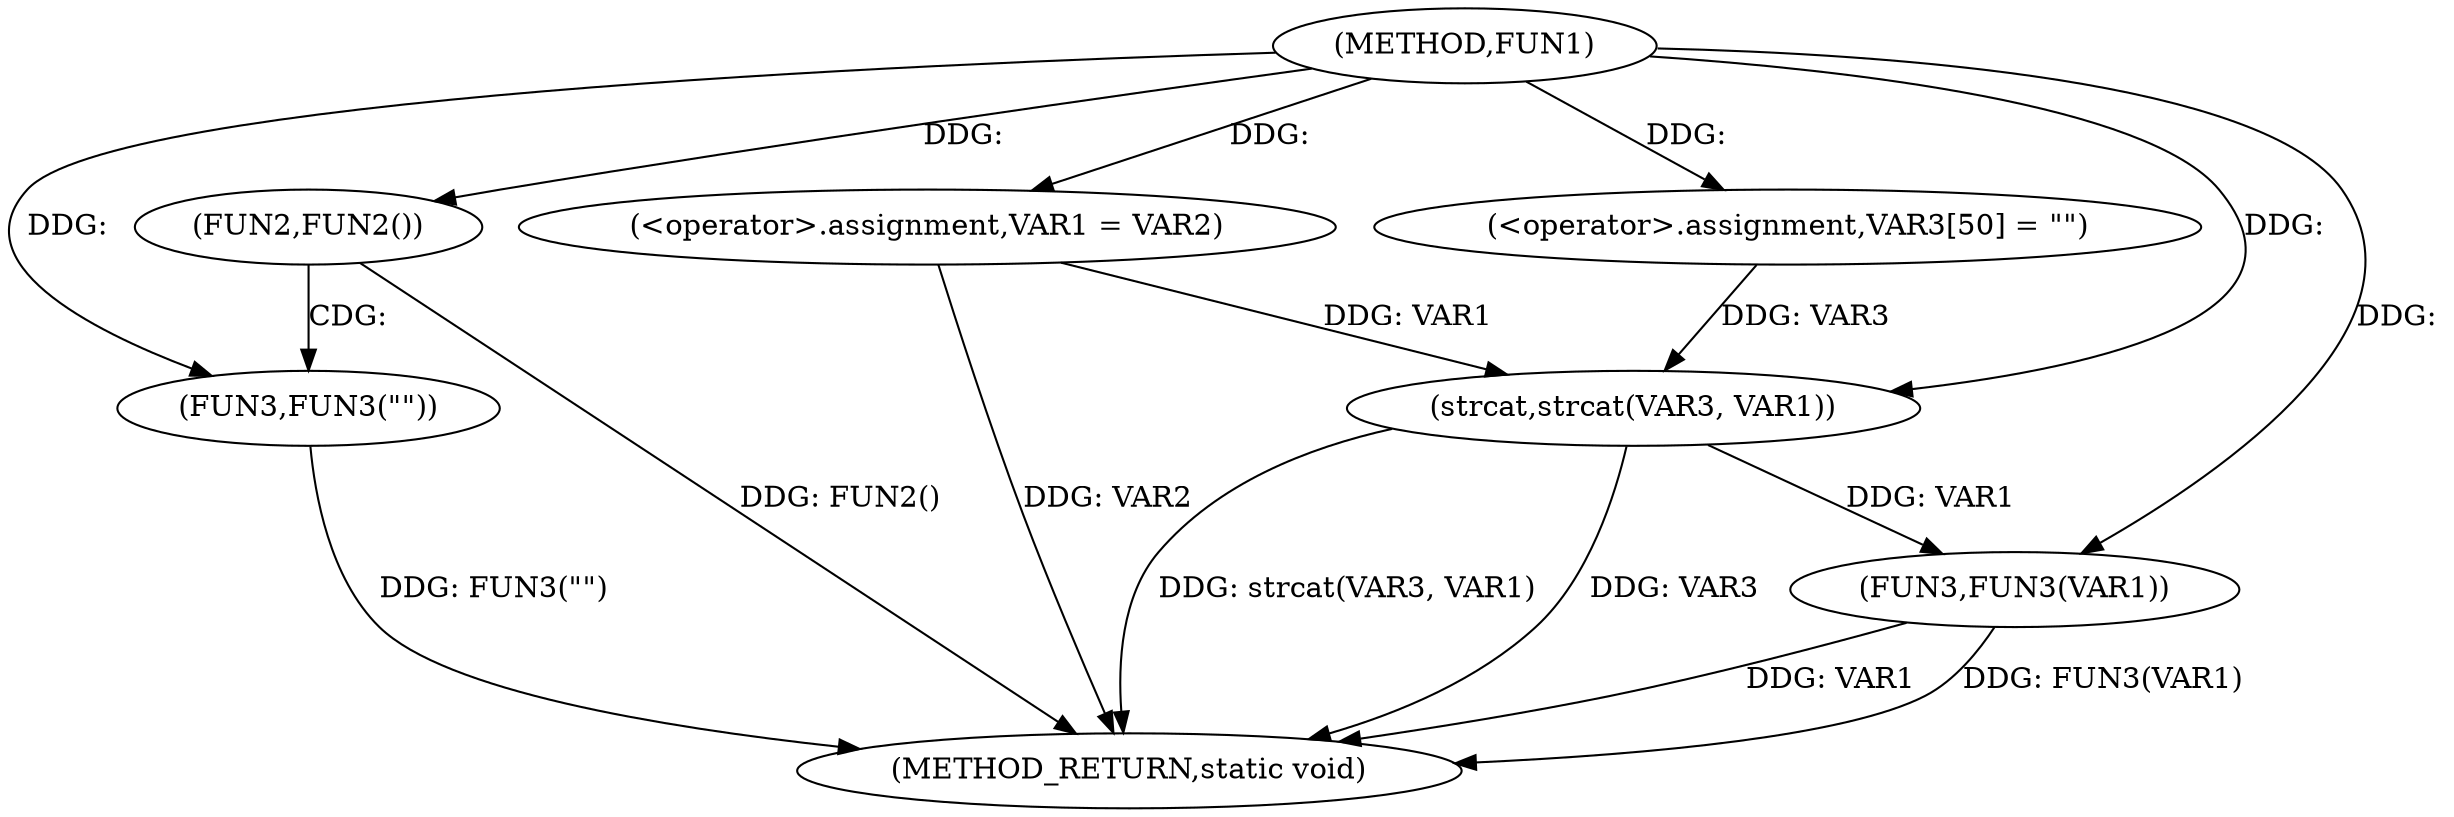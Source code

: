digraph FUN1 {  
"1000100" [label = "(METHOD,FUN1)" ]
"1000124" [label = "(METHOD_RETURN,static void)" ]
"1000104" [label = "(<operator>.assignment,VAR1 = VAR2)" ]
"1000108" [label = "(FUN2,FUN2())" ]
"1000110" [label = "(FUN3,FUN3(\"\"))" ]
"1000116" [label = "(<operator>.assignment,VAR3[50] = \"\")" ]
"1000119" [label = "(strcat,strcat(VAR3, VAR1))" ]
"1000122" [label = "(FUN3,FUN3(VAR1))" ]
  "1000108" -> "1000124"  [ label = "DDG: FUN2()"] 
  "1000122" -> "1000124"  [ label = "DDG: VAR1"] 
  "1000122" -> "1000124"  [ label = "DDG: FUN3(VAR1)"] 
  "1000119" -> "1000124"  [ label = "DDG: strcat(VAR3, VAR1)"] 
  "1000104" -> "1000124"  [ label = "DDG: VAR2"] 
  "1000110" -> "1000124"  [ label = "DDG: FUN3(\"\")"] 
  "1000119" -> "1000124"  [ label = "DDG: VAR3"] 
  "1000100" -> "1000104"  [ label = "DDG: "] 
  "1000100" -> "1000108"  [ label = "DDG: "] 
  "1000100" -> "1000110"  [ label = "DDG: "] 
  "1000100" -> "1000116"  [ label = "DDG: "] 
  "1000116" -> "1000119"  [ label = "DDG: VAR3"] 
  "1000100" -> "1000119"  [ label = "DDG: "] 
  "1000104" -> "1000119"  [ label = "DDG: VAR1"] 
  "1000119" -> "1000122"  [ label = "DDG: VAR1"] 
  "1000100" -> "1000122"  [ label = "DDG: "] 
  "1000108" -> "1000110"  [ label = "CDG: "] 
}
